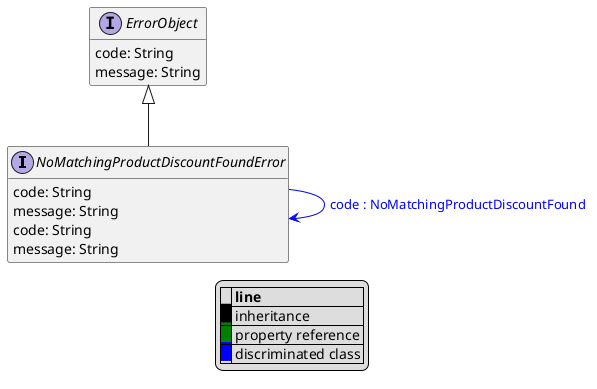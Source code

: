 @startuml

hide empty fields
hide empty methods
legend
|= |= line |
|<back:black>   </back>| inheritance |
|<back:green>   </back>| property reference |
|<back:blue>   </back>| discriminated class |
endlegend
interface NoMatchingProductDiscountFoundError [[NoMatchingProductDiscountFoundError.svg]] extends ErrorObject {
    code: String
    message: String
}
interface ErrorObject [[ErrorObject.svg]]  {
    code: String
    message: String
}

interface NoMatchingProductDiscountFoundError [[NoMatchingProductDiscountFoundError.svg]]  {
    code: String
    message: String
}

NoMatchingProductDiscountFoundError --> NoMatchingProductDiscountFoundError #blue;text:blue : "code : NoMatchingProductDiscountFound"

@enduml
